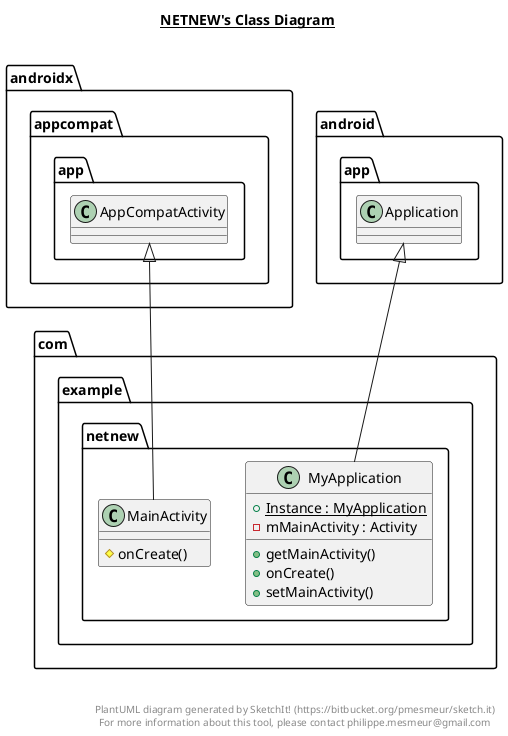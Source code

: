 @startuml

title __NETNEW's Class Diagram__\n

  namespace com.example.netnew {
    class com.example.netnew.MainActivity {
        # onCreate()
    }
  }
  

  namespace com.example.netnew {
    class com.example.netnew.MyApplication {
        {static} + Instance : MyApplication
        - mMainActivity : Activity
        + getMainActivity()
        + onCreate()
        + setMainActivity()
    }
  }
  

  com.example.netnew.MainActivity -up-|> androidx.appcompat.app.AppCompatActivity
  com.example.netnew.MyApplication -up-|> android.app.Application


right footer


PlantUML diagram generated by SketchIt! (https://bitbucket.org/pmesmeur/sketch.it)
For more information about this tool, please contact philippe.mesmeur@gmail.com
endfooter

@enduml
